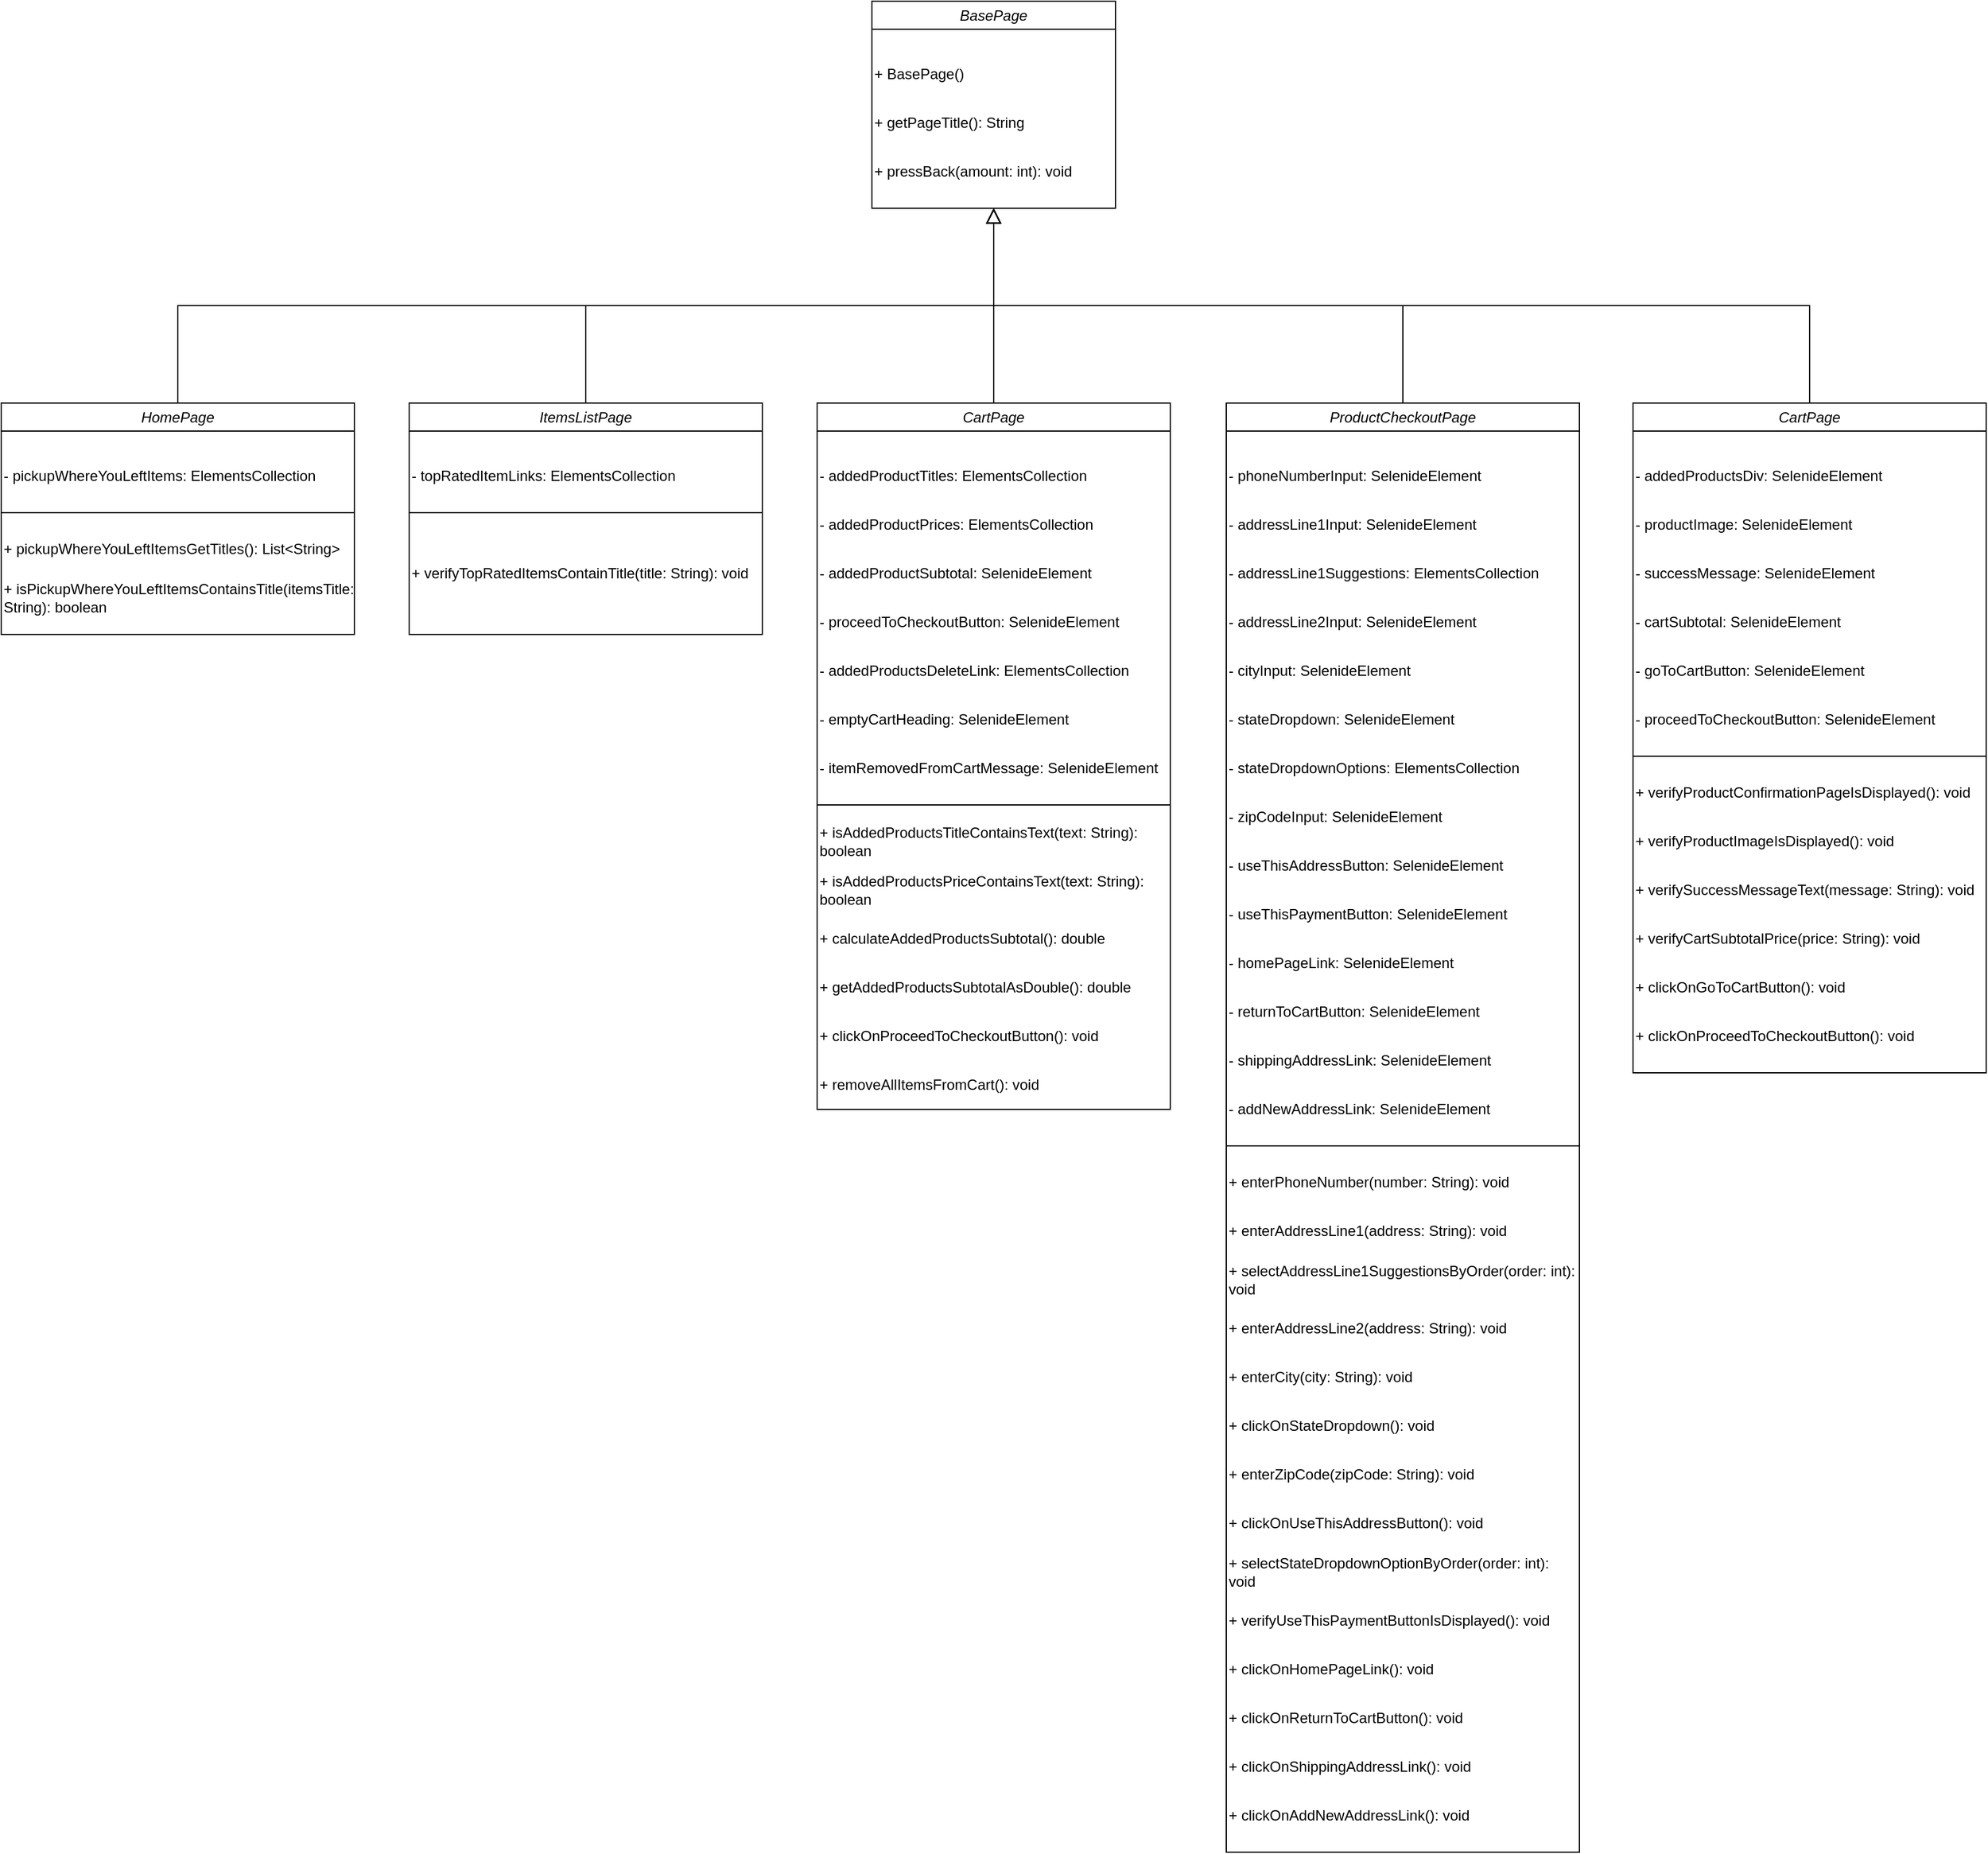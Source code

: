 <mxfile version="21.3.7" type="github">
  <diagram id="C5RBs43oDa-KdzZeNtuy" name="Page-1">
    <mxGraphModel dx="1960" dy="1194" grid="1" gridSize="10" guides="1" tooltips="1" connect="1" arrows="1" fold="1" page="1" pageScale="1" pageWidth="827" pageHeight="1169" math="0" shadow="0">
      <root>
        <mxCell id="WIyWlLk6GJQsqaUBKTNV-0" />
        <mxCell id="WIyWlLk6GJQsqaUBKTNV-1" parent="WIyWlLk6GJQsqaUBKTNV-0" />
        <mxCell id="zkfFHV4jXpPFQw0GAbJ--12" value="" style="endArrow=block;endSize=10;endFill=0;shadow=0;strokeWidth=1;rounded=0;edgeStyle=elbowEdgeStyle;elbow=vertical;entryX=0.5;entryY=1;entryDx=0;entryDy=0;exitX=0.5;exitY=0;exitDx=0;exitDy=0;" parent="WIyWlLk6GJQsqaUBKTNV-1" source="mnv1Gq3rmglFi_vKPT9g-12" target="mnv1Gq3rmglFi_vKPT9g-5" edge="1">
          <mxGeometry width="160" relative="1" as="geometry">
            <mxPoint x="230" y="360" as="sourcePoint" />
            <mxPoint x="800" y="180" as="targetPoint" />
          </mxGeometry>
        </mxCell>
        <mxCell id="zkfFHV4jXpPFQw0GAbJ--16" value="" style="endArrow=block;endSize=10;endFill=0;shadow=0;strokeWidth=1;rounded=0;edgeStyle=elbowEdgeStyle;elbow=vertical;entryX=0.5;entryY=1;entryDx=0;entryDy=0;exitX=0.5;exitY=0;exitDx=0;exitDy=0;" parent="WIyWlLk6GJQsqaUBKTNV-1" source="mnv1Gq3rmglFi_vKPT9g-21" target="mnv1Gq3rmglFi_vKPT9g-5" edge="1">
          <mxGeometry width="160" relative="1" as="geometry">
            <mxPoint x="570" y="420" as="sourcePoint" />
            <mxPoint x="800" y="190" as="targetPoint" />
          </mxGeometry>
        </mxCell>
        <mxCell id="mnv1Gq3rmglFi_vKPT9g-5" value="BasePage" style="swimlane;whiteSpace=wrap;html=1;fontFamily=Helvetica;fontSize=12;fontColor=default;fillColor=none;gradientColor=none;fontStyle=2" vertex="1" parent="WIyWlLk6GJQsqaUBKTNV-1">
          <mxGeometry x="805" y="20" width="200" height="170" as="geometry">
            <mxRectangle x="470" y="20" width="100" height="30" as="alternateBounds" />
          </mxGeometry>
        </mxCell>
        <mxCell id="mnv1Gq3rmglFi_vKPT9g-8" value="+ BasePage()" style="text;strokeColor=none;fillColor=none;align=left;verticalAlign=middle;rounded=0;rotation=0;whiteSpace=wrap;html=1;spacingTop=0;" vertex="1" parent="mnv1Gq3rmglFi_vKPT9g-5">
          <mxGeometry y="40" width="200" height="40" as="geometry" />
        </mxCell>
        <mxCell id="mnv1Gq3rmglFi_vKPT9g-9" value="+ getPageTitle(): String" style="text;strokeColor=none;fillColor=none;align=left;verticalAlign=middle;rounded=0;rotation=0;whiteSpace=wrap;html=1;spacingTop=0;" vertex="1" parent="mnv1Gq3rmglFi_vKPT9g-5">
          <mxGeometry y="80" width="200" height="40" as="geometry" />
        </mxCell>
        <mxCell id="mnv1Gq3rmglFi_vKPT9g-11" value="+ pressBack(amount: int): void" style="text;strokeColor=none;fillColor=none;align=left;verticalAlign=middle;rounded=0;rotation=0;whiteSpace=wrap;html=1;spacingTop=0;" vertex="1" parent="mnv1Gq3rmglFi_vKPT9g-5">
          <mxGeometry y="120" width="200" height="40" as="geometry" />
        </mxCell>
        <mxCell id="mnv1Gq3rmglFi_vKPT9g-12" value="HomePage" style="swimlane;whiteSpace=wrap;html=1;fontFamily=Helvetica;fontSize=12;fontColor=default;fillColor=none;gradientColor=none;fontStyle=2" vertex="1" parent="WIyWlLk6GJQsqaUBKTNV-1">
          <mxGeometry x="90" y="350" width="290" height="190" as="geometry">
            <mxRectangle x="470" y="20" width="100" height="30" as="alternateBounds" />
          </mxGeometry>
        </mxCell>
        <mxCell id="mnv1Gq3rmglFi_vKPT9g-13" value="- pickupWhereYouLeftItems: ElementsCollection" style="text;strokeColor=none;fillColor=none;align=left;verticalAlign=middle;rounded=0;rotation=0;whiteSpace=wrap;html=1;spacingTop=0;" vertex="1" parent="mnv1Gq3rmglFi_vKPT9g-12">
          <mxGeometry y="40" width="290" height="40" as="geometry" />
        </mxCell>
        <mxCell id="mnv1Gq3rmglFi_vKPT9g-14" value="+ pickupWhereYouLeftItemsGetTitles(): List&amp;lt;String&amp;gt;" style="text;strokeColor=none;fillColor=none;align=left;verticalAlign=middle;rounded=0;rotation=0;html=1;spacingTop=0;whiteSpace=wrap;" vertex="1" parent="mnv1Gq3rmglFi_vKPT9g-12">
          <mxGeometry y="100" width="290" height="40" as="geometry" />
        </mxCell>
        <mxCell id="mnv1Gq3rmglFi_vKPT9g-15" value="+ isPickupWhereYouLeftItemsContainsTitle(itemsTitle: String): boolean" style="text;strokeColor=none;fillColor=none;align=left;verticalAlign=middle;rounded=0;rotation=0;html=1;spacingTop=0;whiteSpace=wrap;fontSize=12;" vertex="1" parent="mnv1Gq3rmglFi_vKPT9g-12">
          <mxGeometry y="140" width="290" height="40" as="geometry" />
        </mxCell>
        <mxCell id="mnv1Gq3rmglFi_vKPT9g-18" value="" style="line;html=1;strokeWidth=1;align=left;verticalAlign=middle;spacingTop=-1;spacingLeft=3;spacingRight=3;rotatable=0;labelPosition=right;points=[];portConstraint=eastwest;" vertex="1" parent="mnv1Gq3rmglFi_vKPT9g-12">
          <mxGeometry y="80" width="290" height="20" as="geometry" />
        </mxCell>
        <mxCell id="mnv1Gq3rmglFi_vKPT9g-21" value="ItemsListPage" style="swimlane;whiteSpace=wrap;html=1;fontFamily=Helvetica;fontSize=12;fontColor=default;fillColor=none;gradientColor=none;fontStyle=2;startSize=23;" vertex="1" parent="WIyWlLk6GJQsqaUBKTNV-1">
          <mxGeometry x="425" y="350" width="290" height="190" as="geometry">
            <mxRectangle x="470" y="20" width="100" height="30" as="alternateBounds" />
          </mxGeometry>
        </mxCell>
        <mxCell id="mnv1Gq3rmglFi_vKPT9g-22" value="- topRatedItemLinks: ElementsCollection" style="text;strokeColor=none;fillColor=none;align=left;verticalAlign=middle;rounded=0;rotation=0;whiteSpace=wrap;html=1;spacingTop=0;" vertex="1" parent="mnv1Gq3rmglFi_vKPT9g-21">
          <mxGeometry y="40" width="290" height="40" as="geometry" />
        </mxCell>
        <mxCell id="mnv1Gq3rmglFi_vKPT9g-23" value="+ verifyTopRatedItemsContainTitle(title: String): void" style="text;strokeColor=none;fillColor=none;align=left;verticalAlign=middle;rounded=0;rotation=0;html=1;spacingTop=0;whiteSpace=wrap;" vertex="1" parent="mnv1Gq3rmglFi_vKPT9g-21">
          <mxGeometry y="120" width="290" height="40" as="geometry" />
        </mxCell>
        <mxCell id="mnv1Gq3rmglFi_vKPT9g-25" value="" style="line;html=1;strokeWidth=1;align=left;verticalAlign=middle;spacingTop=-1;spacingLeft=3;spacingRight=3;rotatable=0;labelPosition=right;points=[];portConstraint=eastwest;" vertex="1" parent="mnv1Gq3rmglFi_vKPT9g-21">
          <mxGeometry y="80" width="290" height="20" as="geometry" />
        </mxCell>
        <mxCell id="mnv1Gq3rmglFi_vKPT9g-26" value="CartPage" style="swimlane;whiteSpace=wrap;html=1;fontFamily=Helvetica;fontSize=12;fontColor=default;fillColor=none;gradientColor=none;fontStyle=2;startSize=23;" vertex="1" parent="WIyWlLk6GJQsqaUBKTNV-1">
          <mxGeometry x="760" y="350" width="290" height="580" as="geometry">
            <mxRectangle x="470" y="20" width="100" height="30" as="alternateBounds" />
          </mxGeometry>
        </mxCell>
        <mxCell id="mnv1Gq3rmglFi_vKPT9g-27" value="- addedProductTitles: ElementsCollection" style="text;strokeColor=none;fillColor=none;align=left;verticalAlign=middle;rounded=0;rotation=0;whiteSpace=wrap;html=1;spacingTop=0;" vertex="1" parent="mnv1Gq3rmglFi_vKPT9g-26">
          <mxGeometry y="40" width="290" height="40" as="geometry" />
        </mxCell>
        <mxCell id="mnv1Gq3rmglFi_vKPT9g-28" value="+ isAddedProductsTitleContainsText(text: String): boolean" style="text;strokeColor=none;fillColor=none;align=left;verticalAlign=middle;rounded=0;rotation=0;html=1;spacingTop=0;whiteSpace=wrap;" vertex="1" parent="mnv1Gq3rmglFi_vKPT9g-26">
          <mxGeometry y="340" width="290" height="40" as="geometry" />
        </mxCell>
        <mxCell id="mnv1Gq3rmglFi_vKPT9g-29" value="" style="line;html=1;strokeWidth=1;align=left;verticalAlign=middle;spacingTop=-1;spacingLeft=3;spacingRight=3;rotatable=0;labelPosition=right;points=[];portConstraint=eastwest;" vertex="1" parent="mnv1Gq3rmglFi_vKPT9g-26">
          <mxGeometry y="320" width="290" height="20" as="geometry" />
        </mxCell>
        <mxCell id="mnv1Gq3rmglFi_vKPT9g-31" value="- addedProductPrices: ElementsCollection" style="text;strokeColor=none;fillColor=none;align=left;verticalAlign=middle;rounded=0;rotation=0;whiteSpace=wrap;html=1;spacingTop=0;" vertex="1" parent="mnv1Gq3rmglFi_vKPT9g-26">
          <mxGeometry y="80" width="290" height="40" as="geometry" />
        </mxCell>
        <mxCell id="mnv1Gq3rmglFi_vKPT9g-32" value="- addedProductSubtotal: SelenideElement" style="text;strokeColor=none;fillColor=none;align=left;verticalAlign=middle;rounded=0;rotation=0;whiteSpace=wrap;html=1;spacingTop=0;" vertex="1" parent="mnv1Gq3rmglFi_vKPT9g-26">
          <mxGeometry y="120" width="290" height="40" as="geometry" />
        </mxCell>
        <mxCell id="mnv1Gq3rmglFi_vKPT9g-33" value="- proceedToCheckoutButton: SelenideElement" style="text;strokeColor=none;fillColor=none;align=left;verticalAlign=middle;rounded=0;rotation=0;whiteSpace=wrap;html=1;spacingTop=0;" vertex="1" parent="mnv1Gq3rmglFi_vKPT9g-26">
          <mxGeometry y="160" width="290" height="40" as="geometry" />
        </mxCell>
        <mxCell id="mnv1Gq3rmglFi_vKPT9g-34" value="- addedProductsDeleteLink: ElementsCollection" style="text;strokeColor=none;fillColor=none;align=left;verticalAlign=middle;rounded=0;rotation=0;whiteSpace=wrap;html=1;spacingTop=0;" vertex="1" parent="mnv1Gq3rmglFi_vKPT9g-26">
          <mxGeometry y="200" width="290" height="40" as="geometry" />
        </mxCell>
        <mxCell id="mnv1Gq3rmglFi_vKPT9g-35" value="- emptyCartHeading: SelenideElement" style="text;strokeColor=none;fillColor=none;align=left;verticalAlign=middle;rounded=0;rotation=0;whiteSpace=wrap;html=1;spacingTop=0;" vertex="1" parent="mnv1Gq3rmglFi_vKPT9g-26">
          <mxGeometry y="240" width="290" height="40" as="geometry" />
        </mxCell>
        <mxCell id="mnv1Gq3rmglFi_vKPT9g-36" value="- itemRemovedFromCartMessage: SelenideElement" style="text;strokeColor=none;fillColor=none;align=left;verticalAlign=middle;rounded=0;rotation=0;whiteSpace=wrap;html=1;spacingTop=0;" vertex="1" parent="mnv1Gq3rmglFi_vKPT9g-26">
          <mxGeometry y="280" width="290" height="40" as="geometry" />
        </mxCell>
        <mxCell id="mnv1Gq3rmglFi_vKPT9g-37" value="+ isAddedProductsPriceContainsText(text: String): boolean" style="text;strokeColor=none;fillColor=none;align=left;verticalAlign=middle;rounded=0;rotation=0;html=1;spacingTop=0;whiteSpace=wrap;" vertex="1" parent="mnv1Gq3rmglFi_vKPT9g-26">
          <mxGeometry y="380" width="290" height="40" as="geometry" />
        </mxCell>
        <mxCell id="mnv1Gq3rmglFi_vKPT9g-38" value="+ calculateAddedProductsSubtotal(): double" style="text;strokeColor=none;fillColor=none;align=left;verticalAlign=middle;rounded=0;rotation=0;html=1;spacingTop=0;whiteSpace=wrap;" vertex="1" parent="mnv1Gq3rmglFi_vKPT9g-26">
          <mxGeometry y="420" width="290" height="40" as="geometry" />
        </mxCell>
        <mxCell id="mnv1Gq3rmglFi_vKPT9g-39" value="+ getAddedProductsSubtotalAsDouble(): double" style="text;strokeColor=none;fillColor=none;align=left;verticalAlign=middle;rounded=0;rotation=0;html=1;spacingTop=0;whiteSpace=wrap;" vertex="1" parent="mnv1Gq3rmglFi_vKPT9g-26">
          <mxGeometry y="460" width="290" height="40" as="geometry" />
        </mxCell>
        <mxCell id="mnv1Gq3rmglFi_vKPT9g-40" value="+ clickOnProceedToCheckoutButton(): void" style="text;strokeColor=none;fillColor=none;align=left;verticalAlign=middle;rounded=0;rotation=0;html=1;spacingTop=0;whiteSpace=wrap;" vertex="1" parent="mnv1Gq3rmglFi_vKPT9g-26">
          <mxGeometry y="500" width="290" height="40" as="geometry" />
        </mxCell>
        <mxCell id="mnv1Gq3rmglFi_vKPT9g-41" value="+ removeAllItemsFromCart(): void" style="text;strokeColor=none;fillColor=none;align=left;verticalAlign=middle;rounded=0;rotation=0;html=1;spacingTop=0;whiteSpace=wrap;" vertex="1" parent="mnv1Gq3rmglFi_vKPT9g-26">
          <mxGeometry y="540" width="290" height="40" as="geometry" />
        </mxCell>
        <mxCell id="mnv1Gq3rmglFi_vKPT9g-30" value="" style="endArrow=block;endSize=10;endFill=0;shadow=0;strokeWidth=1;rounded=0;edgeStyle=elbowEdgeStyle;elbow=vertical;entryX=0.5;entryY=1;entryDx=0;entryDy=0;exitX=0.5;exitY=0;exitDx=0;exitDy=0;" edge="1" parent="WIyWlLk6GJQsqaUBKTNV-1" source="mnv1Gq3rmglFi_vKPT9g-26" target="mnv1Gq3rmglFi_vKPT9g-5">
          <mxGeometry width="160" relative="1" as="geometry">
            <mxPoint x="920" y="310" as="sourcePoint" />
            <mxPoint x="920" y="150" as="targetPoint" />
          </mxGeometry>
        </mxCell>
        <mxCell id="mnv1Gq3rmglFi_vKPT9g-42" value="ProductCheckoutPage" style="swimlane;whiteSpace=wrap;html=1;fontFamily=Helvetica;fontSize=12;fontColor=default;fillColor=none;gradientColor=none;fontStyle=2;startSize=23;" vertex="1" parent="WIyWlLk6GJQsqaUBKTNV-1">
          <mxGeometry x="1096" y="350" width="290" height="1190" as="geometry">
            <mxRectangle x="470" y="20" width="100" height="30" as="alternateBounds" />
          </mxGeometry>
        </mxCell>
        <mxCell id="mnv1Gq3rmglFi_vKPT9g-43" value="- phoneNumberInput: SelenideElement" style="text;strokeColor=none;fillColor=none;align=left;verticalAlign=middle;rounded=0;rotation=0;whiteSpace=wrap;html=1;spacingTop=0;" vertex="1" parent="mnv1Gq3rmglFi_vKPT9g-42">
          <mxGeometry y="40" width="290" height="40" as="geometry" />
        </mxCell>
        <mxCell id="mnv1Gq3rmglFi_vKPT9g-44" value="+ enterPhoneNumber(number: String): void" style="text;strokeColor=none;fillColor=none;align=left;verticalAlign=middle;rounded=0;rotation=0;html=1;spacingTop=0;whiteSpace=wrap;" vertex="1" parent="mnv1Gq3rmglFi_vKPT9g-42">
          <mxGeometry y="620" width="290" height="40" as="geometry" />
        </mxCell>
        <mxCell id="mnv1Gq3rmglFi_vKPT9g-45" value="" style="line;html=1;strokeWidth=1;align=left;verticalAlign=middle;spacingTop=-1;spacingLeft=3;spacingRight=3;rotatable=0;labelPosition=right;points=[];portConstraint=eastwest;" vertex="1" parent="mnv1Gq3rmglFi_vKPT9g-42">
          <mxGeometry y="600" width="290" height="20" as="geometry" />
        </mxCell>
        <mxCell id="mnv1Gq3rmglFi_vKPT9g-46" value="- addressLine1Input: SelenideElement" style="text;strokeColor=none;fillColor=none;align=left;verticalAlign=middle;rounded=0;rotation=0;whiteSpace=wrap;html=1;spacingTop=0;" vertex="1" parent="mnv1Gq3rmglFi_vKPT9g-42">
          <mxGeometry y="80" width="290" height="40" as="geometry" />
        </mxCell>
        <mxCell id="mnv1Gq3rmglFi_vKPT9g-47" value="- addressLine1Suggestions: ElementsCollection" style="text;strokeColor=none;fillColor=none;align=left;verticalAlign=middle;rounded=0;rotation=0;whiteSpace=wrap;html=1;spacingTop=0;" vertex="1" parent="mnv1Gq3rmglFi_vKPT9g-42">
          <mxGeometry y="120" width="290" height="40" as="geometry" />
        </mxCell>
        <mxCell id="mnv1Gq3rmglFi_vKPT9g-48" value="- addressLine2Input: SelenideElement" style="text;strokeColor=none;fillColor=none;align=left;verticalAlign=middle;rounded=0;rotation=0;whiteSpace=wrap;html=1;spacingTop=0;" vertex="1" parent="mnv1Gq3rmglFi_vKPT9g-42">
          <mxGeometry y="160" width="290" height="40" as="geometry" />
        </mxCell>
        <mxCell id="mnv1Gq3rmglFi_vKPT9g-49" value="- cityInput: SelenideElement" style="text;strokeColor=none;fillColor=none;align=left;verticalAlign=middle;rounded=0;rotation=0;whiteSpace=wrap;html=1;spacingTop=0;" vertex="1" parent="mnv1Gq3rmglFi_vKPT9g-42">
          <mxGeometry y="200" width="290" height="40" as="geometry" />
        </mxCell>
        <mxCell id="mnv1Gq3rmglFi_vKPT9g-50" value="- stateDropdown: SelenideElement" style="text;strokeColor=none;fillColor=none;align=left;verticalAlign=middle;rounded=0;rotation=0;whiteSpace=wrap;html=1;spacingTop=0;" vertex="1" parent="mnv1Gq3rmglFi_vKPT9g-42">
          <mxGeometry y="240" width="290" height="40" as="geometry" />
        </mxCell>
        <mxCell id="mnv1Gq3rmglFi_vKPT9g-51" value="- stateDropdownOptions: ElementsCollection" style="text;strokeColor=none;fillColor=none;align=left;verticalAlign=middle;rounded=0;rotation=0;whiteSpace=wrap;html=1;spacingTop=0;" vertex="1" parent="mnv1Gq3rmglFi_vKPT9g-42">
          <mxGeometry y="280" width="290" height="40" as="geometry" />
        </mxCell>
        <mxCell id="mnv1Gq3rmglFi_vKPT9g-52" value="+ enterAddressLine1(address: String): void" style="text;strokeColor=none;fillColor=none;align=left;verticalAlign=middle;rounded=0;rotation=0;html=1;spacingTop=0;whiteSpace=wrap;" vertex="1" parent="mnv1Gq3rmglFi_vKPT9g-42">
          <mxGeometry y="660" width="290" height="40" as="geometry" />
        </mxCell>
        <mxCell id="mnv1Gq3rmglFi_vKPT9g-53" value="+ selectAddressLine1SuggestionsByOrder(order: int): void" style="text;strokeColor=none;fillColor=none;align=left;verticalAlign=middle;rounded=0;rotation=0;html=1;spacingTop=0;whiteSpace=wrap;" vertex="1" parent="mnv1Gq3rmglFi_vKPT9g-42">
          <mxGeometry y="700" width="290" height="40" as="geometry" />
        </mxCell>
        <mxCell id="mnv1Gq3rmglFi_vKPT9g-54" value="+ enterAddressLine2(address: String): void" style="text;strokeColor=none;fillColor=none;align=left;verticalAlign=middle;rounded=0;rotation=0;html=1;spacingTop=0;whiteSpace=wrap;" vertex="1" parent="mnv1Gq3rmglFi_vKPT9g-42">
          <mxGeometry y="740" width="290" height="40" as="geometry" />
        </mxCell>
        <mxCell id="mnv1Gq3rmglFi_vKPT9g-55" value="+ enterCity(city: String): void" style="text;strokeColor=none;fillColor=none;align=left;verticalAlign=middle;rounded=0;rotation=0;html=1;spacingTop=0;whiteSpace=wrap;" vertex="1" parent="mnv1Gq3rmglFi_vKPT9g-42">
          <mxGeometry y="780" width="290" height="40" as="geometry" />
        </mxCell>
        <mxCell id="mnv1Gq3rmglFi_vKPT9g-58" value="- zipCodeInput: SelenideElement" style="text;strokeColor=none;fillColor=none;align=left;verticalAlign=middle;rounded=0;rotation=0;whiteSpace=wrap;html=1;spacingTop=0;" vertex="1" parent="mnv1Gq3rmglFi_vKPT9g-42">
          <mxGeometry y="320" width="290" height="40" as="geometry" />
        </mxCell>
        <mxCell id="mnv1Gq3rmglFi_vKPT9g-59" value="- useThisAddressButton: SelenideElement" style="text;strokeColor=none;fillColor=none;align=left;verticalAlign=middle;rounded=0;rotation=0;whiteSpace=wrap;html=1;spacingTop=0;" vertex="1" parent="mnv1Gq3rmglFi_vKPT9g-42">
          <mxGeometry y="360" width="290" height="40" as="geometry" />
        </mxCell>
        <mxCell id="mnv1Gq3rmglFi_vKPT9g-60" value="- useThisPaymentButton: SelenideElement" style="text;strokeColor=none;fillColor=none;align=left;verticalAlign=middle;rounded=0;rotation=0;whiteSpace=wrap;html=1;spacingTop=0;" vertex="1" parent="mnv1Gq3rmglFi_vKPT9g-42">
          <mxGeometry y="400" width="290" height="40" as="geometry" />
        </mxCell>
        <mxCell id="mnv1Gq3rmglFi_vKPT9g-61" value="- homePageLink: SelenideElement" style="text;strokeColor=none;fillColor=none;align=left;verticalAlign=middle;rounded=0;rotation=0;whiteSpace=wrap;html=1;spacingTop=0;" vertex="1" parent="mnv1Gq3rmglFi_vKPT9g-42">
          <mxGeometry y="440" width="290" height="40" as="geometry" />
        </mxCell>
        <mxCell id="mnv1Gq3rmglFi_vKPT9g-62" value="- returnToCartButton: SelenideElement" style="text;strokeColor=none;fillColor=none;align=left;verticalAlign=middle;rounded=0;rotation=0;whiteSpace=wrap;html=1;spacingTop=0;" vertex="1" parent="mnv1Gq3rmglFi_vKPT9g-42">
          <mxGeometry y="480" width="290" height="40" as="geometry" />
        </mxCell>
        <mxCell id="mnv1Gq3rmglFi_vKPT9g-63" value="- shippingAddressLink: SelenideElement" style="text;strokeColor=none;fillColor=none;align=left;verticalAlign=middle;rounded=0;rotation=0;whiteSpace=wrap;html=1;spacingTop=0;" vertex="1" parent="mnv1Gq3rmglFi_vKPT9g-42">
          <mxGeometry y="520" width="290" height="40" as="geometry" />
        </mxCell>
        <mxCell id="mnv1Gq3rmglFi_vKPT9g-64" value="- addNewAddressLink: SelenideElement" style="text;strokeColor=none;fillColor=none;align=left;verticalAlign=middle;rounded=0;rotation=0;whiteSpace=wrap;html=1;spacingTop=0;" vertex="1" parent="mnv1Gq3rmglFi_vKPT9g-42">
          <mxGeometry y="560" width="290" height="40" as="geometry" />
        </mxCell>
        <mxCell id="mnv1Gq3rmglFi_vKPT9g-56" value="+ clickOnStateDropdown(): void" style="text;strokeColor=none;fillColor=none;align=left;verticalAlign=middle;rounded=0;rotation=0;html=1;spacingTop=0;whiteSpace=wrap;" vertex="1" parent="mnv1Gq3rmglFi_vKPT9g-42">
          <mxGeometry y="820" width="290" height="40" as="geometry" />
        </mxCell>
        <mxCell id="mnv1Gq3rmglFi_vKPT9g-65" value="+ enterZipCode(zipCode: String): void" style="text;strokeColor=none;fillColor=none;align=left;verticalAlign=middle;rounded=0;rotation=0;html=1;spacingTop=0;whiteSpace=wrap;" vertex="1" parent="mnv1Gq3rmglFi_vKPT9g-42">
          <mxGeometry y="860" width="290" height="40" as="geometry" />
        </mxCell>
        <mxCell id="mnv1Gq3rmglFi_vKPT9g-66" value="+ clickOnUseThisAddressButton(): void" style="text;strokeColor=none;fillColor=none;align=left;verticalAlign=middle;rounded=0;rotation=0;html=1;spacingTop=0;whiteSpace=wrap;" vertex="1" parent="mnv1Gq3rmglFi_vKPT9g-42">
          <mxGeometry y="900" width="290" height="40" as="geometry" />
        </mxCell>
        <mxCell id="mnv1Gq3rmglFi_vKPT9g-67" value="+ selectStateDropdownOptionByOrder(order: int): void" style="text;strokeColor=none;fillColor=none;align=left;verticalAlign=middle;rounded=0;rotation=0;html=1;spacingTop=0;whiteSpace=wrap;" vertex="1" parent="mnv1Gq3rmglFi_vKPT9g-42">
          <mxGeometry y="940" width="290" height="40" as="geometry" />
        </mxCell>
        <mxCell id="mnv1Gq3rmglFi_vKPT9g-68" value="+ verifyUseThisPaymentButtonIsDisplayed(): void" style="text;strokeColor=none;fillColor=none;align=left;verticalAlign=middle;rounded=0;rotation=0;html=1;spacingTop=0;whiteSpace=wrap;" vertex="1" parent="mnv1Gq3rmglFi_vKPT9g-42">
          <mxGeometry y="980" width="290" height="40" as="geometry" />
        </mxCell>
        <mxCell id="mnv1Gq3rmglFi_vKPT9g-69" value="+ clickOnHomePageLink(): void" style="text;strokeColor=none;fillColor=none;align=left;verticalAlign=middle;rounded=0;rotation=0;html=1;spacingTop=0;whiteSpace=wrap;" vertex="1" parent="mnv1Gq3rmglFi_vKPT9g-42">
          <mxGeometry y="1020" width="290" height="40" as="geometry" />
        </mxCell>
        <mxCell id="mnv1Gq3rmglFi_vKPT9g-70" value="+ clickOnReturnToCartButton(): void" style="text;strokeColor=none;fillColor=none;align=left;verticalAlign=middle;rounded=0;rotation=0;html=1;spacingTop=0;whiteSpace=wrap;" vertex="1" parent="mnv1Gq3rmglFi_vKPT9g-42">
          <mxGeometry y="1060" width="290" height="40" as="geometry" />
        </mxCell>
        <mxCell id="mnv1Gq3rmglFi_vKPT9g-71" value="+ clickOnShippingAddressLink(): void" style="text;strokeColor=none;fillColor=none;align=left;verticalAlign=middle;rounded=0;rotation=0;html=1;spacingTop=0;whiteSpace=wrap;" vertex="1" parent="mnv1Gq3rmglFi_vKPT9g-42">
          <mxGeometry y="1100" width="290" height="40" as="geometry" />
        </mxCell>
        <mxCell id="mnv1Gq3rmglFi_vKPT9g-72" value="+ clickOnAddNewAddressLink(): void" style="text;strokeColor=none;fillColor=none;align=left;verticalAlign=middle;rounded=0;rotation=0;html=1;spacingTop=0;whiteSpace=wrap;" vertex="1" parent="mnv1Gq3rmglFi_vKPT9g-42">
          <mxGeometry y="1140" width="290" height="40" as="geometry" />
        </mxCell>
        <mxCell id="mnv1Gq3rmglFi_vKPT9g-57" value="" style="endArrow=block;endSize=10;endFill=0;shadow=0;strokeWidth=1;rounded=0;edgeStyle=elbowEdgeStyle;elbow=vertical;entryX=0.5;entryY=1;entryDx=0;entryDy=0;exitX=0.5;exitY=0;exitDx=0;exitDy=0;" edge="1" parent="WIyWlLk6GJQsqaUBKTNV-1" source="mnv1Gq3rmglFi_vKPT9g-42" target="mnv1Gq3rmglFi_vKPT9g-5">
          <mxGeometry width="160" relative="1" as="geometry">
            <mxPoint x="1200" y="300" as="sourcePoint" />
            <mxPoint x="1200" y="140" as="targetPoint" />
          </mxGeometry>
        </mxCell>
        <mxCell id="mnv1Gq3rmglFi_vKPT9g-73" value="CartPage" style="swimlane;whiteSpace=wrap;html=1;fontFamily=Helvetica;fontSize=12;fontColor=default;fillColor=none;gradientColor=none;fontStyle=2;startSize=23;" vertex="1" parent="WIyWlLk6GJQsqaUBKTNV-1">
          <mxGeometry x="1430" y="350" width="290" height="550" as="geometry">
            <mxRectangle x="470" y="20" width="100" height="30" as="alternateBounds" />
          </mxGeometry>
        </mxCell>
        <mxCell id="mnv1Gq3rmglFi_vKPT9g-74" value="- addedProductsDiv: SelenideElement" style="text;strokeColor=none;fillColor=none;align=left;verticalAlign=middle;rounded=0;rotation=0;whiteSpace=wrap;html=1;spacingTop=0;" vertex="1" parent="mnv1Gq3rmglFi_vKPT9g-73">
          <mxGeometry y="40" width="290" height="40" as="geometry" />
        </mxCell>
        <mxCell id="mnv1Gq3rmglFi_vKPT9g-75" value="+ verifyProductConfirmationPageIsDisplayed(): void" style="text;strokeColor=none;fillColor=none;align=left;verticalAlign=middle;rounded=0;rotation=0;html=1;spacingTop=0;whiteSpace=wrap;" vertex="1" parent="mnv1Gq3rmglFi_vKPT9g-73">
          <mxGeometry y="300" width="290" height="40" as="geometry" />
        </mxCell>
        <mxCell id="mnv1Gq3rmglFi_vKPT9g-76" value="" style="line;html=1;strokeWidth=1;align=left;verticalAlign=middle;spacingTop=-1;spacingLeft=3;spacingRight=3;rotatable=0;labelPosition=right;points=[];portConstraint=eastwest;" vertex="1" parent="mnv1Gq3rmglFi_vKPT9g-73">
          <mxGeometry y="280" width="290" height="20" as="geometry" />
        </mxCell>
        <mxCell id="mnv1Gq3rmglFi_vKPT9g-77" value="- productImage: SelenideElement" style="text;strokeColor=none;fillColor=none;align=left;verticalAlign=middle;rounded=0;rotation=0;whiteSpace=wrap;html=1;spacingTop=0;" vertex="1" parent="mnv1Gq3rmglFi_vKPT9g-73">
          <mxGeometry y="80" width="290" height="40" as="geometry" />
        </mxCell>
        <mxCell id="mnv1Gq3rmglFi_vKPT9g-78" value="- successMessage: SelenideElement" style="text;strokeColor=none;fillColor=none;align=left;verticalAlign=middle;rounded=0;rotation=0;whiteSpace=wrap;html=1;spacingTop=0;" vertex="1" parent="mnv1Gq3rmglFi_vKPT9g-73">
          <mxGeometry y="120" width="290" height="40" as="geometry" />
        </mxCell>
        <mxCell id="mnv1Gq3rmglFi_vKPT9g-79" value="- cartSubtotal: SelenideElement" style="text;strokeColor=none;fillColor=none;align=left;verticalAlign=middle;rounded=0;rotation=0;whiteSpace=wrap;html=1;spacingTop=0;" vertex="1" parent="mnv1Gq3rmglFi_vKPT9g-73">
          <mxGeometry y="160" width="290" height="40" as="geometry" />
        </mxCell>
        <mxCell id="mnv1Gq3rmglFi_vKPT9g-80" value="- goToCartButton: SelenideElement" style="text;strokeColor=none;fillColor=none;align=left;verticalAlign=middle;rounded=0;rotation=0;whiteSpace=wrap;html=1;spacingTop=0;" vertex="1" parent="mnv1Gq3rmglFi_vKPT9g-73">
          <mxGeometry y="200" width="290" height="40" as="geometry" />
        </mxCell>
        <mxCell id="mnv1Gq3rmglFi_vKPT9g-81" value="- proceedToCheckoutButton: SelenideElement" style="text;strokeColor=none;fillColor=none;align=left;verticalAlign=middle;rounded=0;rotation=0;whiteSpace=wrap;html=1;spacingTop=0;" vertex="1" parent="mnv1Gq3rmglFi_vKPT9g-73">
          <mxGeometry y="240" width="290" height="40" as="geometry" />
        </mxCell>
        <mxCell id="mnv1Gq3rmglFi_vKPT9g-83" value="+ verifyProductImageIsDisplayed(): void" style="text;strokeColor=none;fillColor=none;align=left;verticalAlign=middle;rounded=0;rotation=0;html=1;spacingTop=0;whiteSpace=wrap;" vertex="1" parent="mnv1Gq3rmglFi_vKPT9g-73">
          <mxGeometry y="340" width="290" height="40" as="geometry" />
        </mxCell>
        <mxCell id="mnv1Gq3rmglFi_vKPT9g-84" value="+ verifySuccessMessageText(message: String): void" style="text;strokeColor=none;fillColor=none;align=left;verticalAlign=middle;rounded=0;rotation=0;html=1;spacingTop=0;whiteSpace=wrap;" vertex="1" parent="mnv1Gq3rmglFi_vKPT9g-73">
          <mxGeometry y="380" width="290" height="40" as="geometry" />
        </mxCell>
        <mxCell id="mnv1Gq3rmglFi_vKPT9g-85" value="+ verifyCartSubtotalPrice(price: String): void" style="text;strokeColor=none;fillColor=none;align=left;verticalAlign=middle;rounded=0;rotation=0;html=1;spacingTop=0;whiteSpace=wrap;" vertex="1" parent="mnv1Gq3rmglFi_vKPT9g-73">
          <mxGeometry y="420" width="290" height="40" as="geometry" />
        </mxCell>
        <mxCell id="mnv1Gq3rmglFi_vKPT9g-86" value="+ clickOnGoToCartButton(): void" style="text;strokeColor=none;fillColor=none;align=left;verticalAlign=middle;rounded=0;rotation=0;html=1;spacingTop=0;whiteSpace=wrap;" vertex="1" parent="mnv1Gq3rmglFi_vKPT9g-73">
          <mxGeometry y="460" width="290" height="40" as="geometry" />
        </mxCell>
        <mxCell id="mnv1Gq3rmglFi_vKPT9g-87" value="+ clickOnProceedToCheckoutButton(): void" style="text;strokeColor=none;fillColor=none;align=left;verticalAlign=middle;rounded=0;rotation=0;html=1;spacingTop=0;whiteSpace=wrap;" vertex="1" parent="mnv1Gq3rmglFi_vKPT9g-73">
          <mxGeometry y="500" width="290" height="40" as="geometry" />
        </mxCell>
        <mxCell id="mnv1Gq3rmglFi_vKPT9g-89" value="" style="endArrow=block;endSize=10;endFill=0;shadow=0;strokeWidth=1;rounded=0;edgeStyle=elbowEdgeStyle;elbow=vertical;entryX=0.5;entryY=1;entryDx=0;entryDy=0;exitX=0.5;exitY=0;exitDx=0;exitDy=0;" edge="1" parent="WIyWlLk6GJQsqaUBKTNV-1" source="mnv1Gq3rmglFi_vKPT9g-73" target="mnv1Gq3rmglFi_vKPT9g-5">
          <mxGeometry width="160" relative="1" as="geometry">
            <mxPoint x="1626" y="250" as="sourcePoint" />
            <mxPoint x="1290" y="90" as="targetPoint" />
          </mxGeometry>
        </mxCell>
      </root>
    </mxGraphModel>
  </diagram>
</mxfile>

